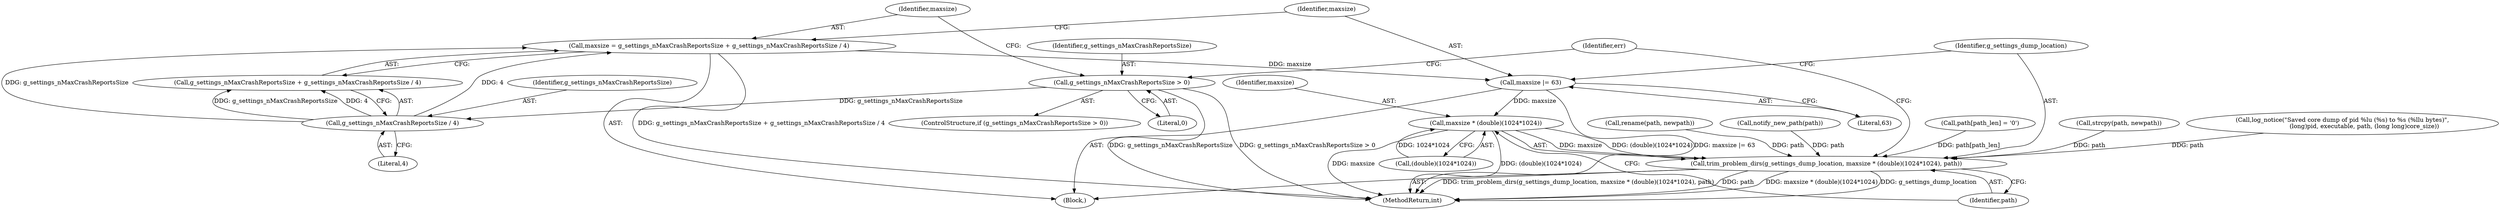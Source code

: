 digraph "0_abrt_3c1b60cfa62d39e5fff5a53a5bc53dae189e740e@integer" {
"1001393" [label="(Call,maxsize = g_settings_nMaxCrashReportsSize + g_settings_nMaxCrashReportsSize / 4)"];
"1001397" [label="(Call,g_settings_nMaxCrashReportsSize / 4)"];
"1001388" [label="(Call,g_settings_nMaxCrashReportsSize > 0)"];
"1001400" [label="(Call,maxsize |= 63)"];
"1001405" [label="(Call,maxsize * (double)(1024*1024))"];
"1001403" [label="(Call,trim_problem_dirs(g_settings_dump_location, maxsize * (double)(1024*1024), path))"];
"1001407" [label="(Call,(double)(1024*1024))"];
"1001400" [label="(Call,maxsize |= 63)"];
"1001385" [label="(Call,notify_new_path(path))"];
"1001393" [label="(Call,maxsize = g_settings_nMaxCrashReportsSize + g_settings_nMaxCrashReportsSize / 4)"];
"1001389" [label="(Identifier,g_settings_nMaxCrashReportsSize)"];
"1001284" [label="(Call,path[path_len] = '\0')"];
"1001403" [label="(Call,trim_problem_dirs(g_settings_dump_location, maxsize * (double)(1024*1024), path))"];
"1001391" [label="(Block,)"];
"1001394" [label="(Identifier,maxsize)"];
"1001387" [label="(ControlStructure,if (g_settings_nMaxCrashReportsSize > 0))"];
"1001406" [label="(Identifier,maxsize)"];
"1001398" [label="(Identifier,g_settings_nMaxCrashReportsSize)"];
"1001401" [label="(Identifier,maxsize)"];
"1001395" [label="(Call,g_settings_nMaxCrashReportsSize + g_settings_nMaxCrashReportsSize / 4)"];
"1001402" [label="(Literal,63)"];
"1001364" [label="(Call,strcpy(path, newpath))"];
"1001390" [label="(Literal,0)"];
"1001399" [label="(Literal,4)"];
"1001397" [label="(Call,g_settings_nMaxCrashReportsSize / 4)"];
"1001373" [label="(Call,log_notice(\"Saved core dump of pid %lu (%s) to %s (%llu bytes)\",\n                       (long)pid, executable, path, (long long)core_size))"];
"1001414" [label="(Identifier,err)"];
"1001412" [label="(Identifier,path)"];
"1001388" [label="(Call,g_settings_nMaxCrashReportsSize > 0)"];
"1001404" [label="(Identifier,g_settings_dump_location)"];
"1001360" [label="(Call,rename(path, newpath))"];
"1001405" [label="(Call,maxsize * (double)(1024*1024))"];
"1001445" [label="(MethodReturn,int)"];
"1001393" -> "1001391"  [label="AST: "];
"1001393" -> "1001395"  [label="CFG: "];
"1001394" -> "1001393"  [label="AST: "];
"1001395" -> "1001393"  [label="AST: "];
"1001401" -> "1001393"  [label="CFG: "];
"1001393" -> "1001445"  [label="DDG: g_settings_nMaxCrashReportsSize + g_settings_nMaxCrashReportsSize / 4"];
"1001397" -> "1001393"  [label="DDG: g_settings_nMaxCrashReportsSize"];
"1001397" -> "1001393"  [label="DDG: 4"];
"1001393" -> "1001400"  [label="DDG: maxsize"];
"1001397" -> "1001395"  [label="AST: "];
"1001397" -> "1001399"  [label="CFG: "];
"1001398" -> "1001397"  [label="AST: "];
"1001399" -> "1001397"  [label="AST: "];
"1001395" -> "1001397"  [label="CFG: "];
"1001397" -> "1001395"  [label="DDG: g_settings_nMaxCrashReportsSize"];
"1001397" -> "1001395"  [label="DDG: 4"];
"1001388" -> "1001397"  [label="DDG: g_settings_nMaxCrashReportsSize"];
"1001388" -> "1001387"  [label="AST: "];
"1001388" -> "1001390"  [label="CFG: "];
"1001389" -> "1001388"  [label="AST: "];
"1001390" -> "1001388"  [label="AST: "];
"1001394" -> "1001388"  [label="CFG: "];
"1001414" -> "1001388"  [label="CFG: "];
"1001388" -> "1001445"  [label="DDG: g_settings_nMaxCrashReportsSize > 0"];
"1001388" -> "1001445"  [label="DDG: g_settings_nMaxCrashReportsSize"];
"1001400" -> "1001391"  [label="AST: "];
"1001400" -> "1001402"  [label="CFG: "];
"1001401" -> "1001400"  [label="AST: "];
"1001402" -> "1001400"  [label="AST: "];
"1001404" -> "1001400"  [label="CFG: "];
"1001400" -> "1001445"  [label="DDG: maxsize |= 63"];
"1001400" -> "1001405"  [label="DDG: maxsize"];
"1001405" -> "1001403"  [label="AST: "];
"1001405" -> "1001407"  [label="CFG: "];
"1001406" -> "1001405"  [label="AST: "];
"1001407" -> "1001405"  [label="AST: "];
"1001412" -> "1001405"  [label="CFG: "];
"1001405" -> "1001445"  [label="DDG: maxsize"];
"1001405" -> "1001445"  [label="DDG: (double)(1024*1024)"];
"1001405" -> "1001403"  [label="DDG: maxsize"];
"1001405" -> "1001403"  [label="DDG: (double)(1024*1024)"];
"1001407" -> "1001405"  [label="DDG: 1024*1024"];
"1001403" -> "1001391"  [label="AST: "];
"1001403" -> "1001412"  [label="CFG: "];
"1001404" -> "1001403"  [label="AST: "];
"1001412" -> "1001403"  [label="AST: "];
"1001414" -> "1001403"  [label="CFG: "];
"1001403" -> "1001445"  [label="DDG: maxsize * (double)(1024*1024)"];
"1001403" -> "1001445"  [label="DDG: g_settings_dump_location"];
"1001403" -> "1001445"  [label="DDG: trim_problem_dirs(g_settings_dump_location, maxsize * (double)(1024*1024), path)"];
"1001403" -> "1001445"  [label="DDG: path"];
"1001284" -> "1001403"  [label="DDG: path[path_len]"];
"1001364" -> "1001403"  [label="DDG: path"];
"1001360" -> "1001403"  [label="DDG: path"];
"1001385" -> "1001403"  [label="DDG: path"];
"1001373" -> "1001403"  [label="DDG: path"];
}
